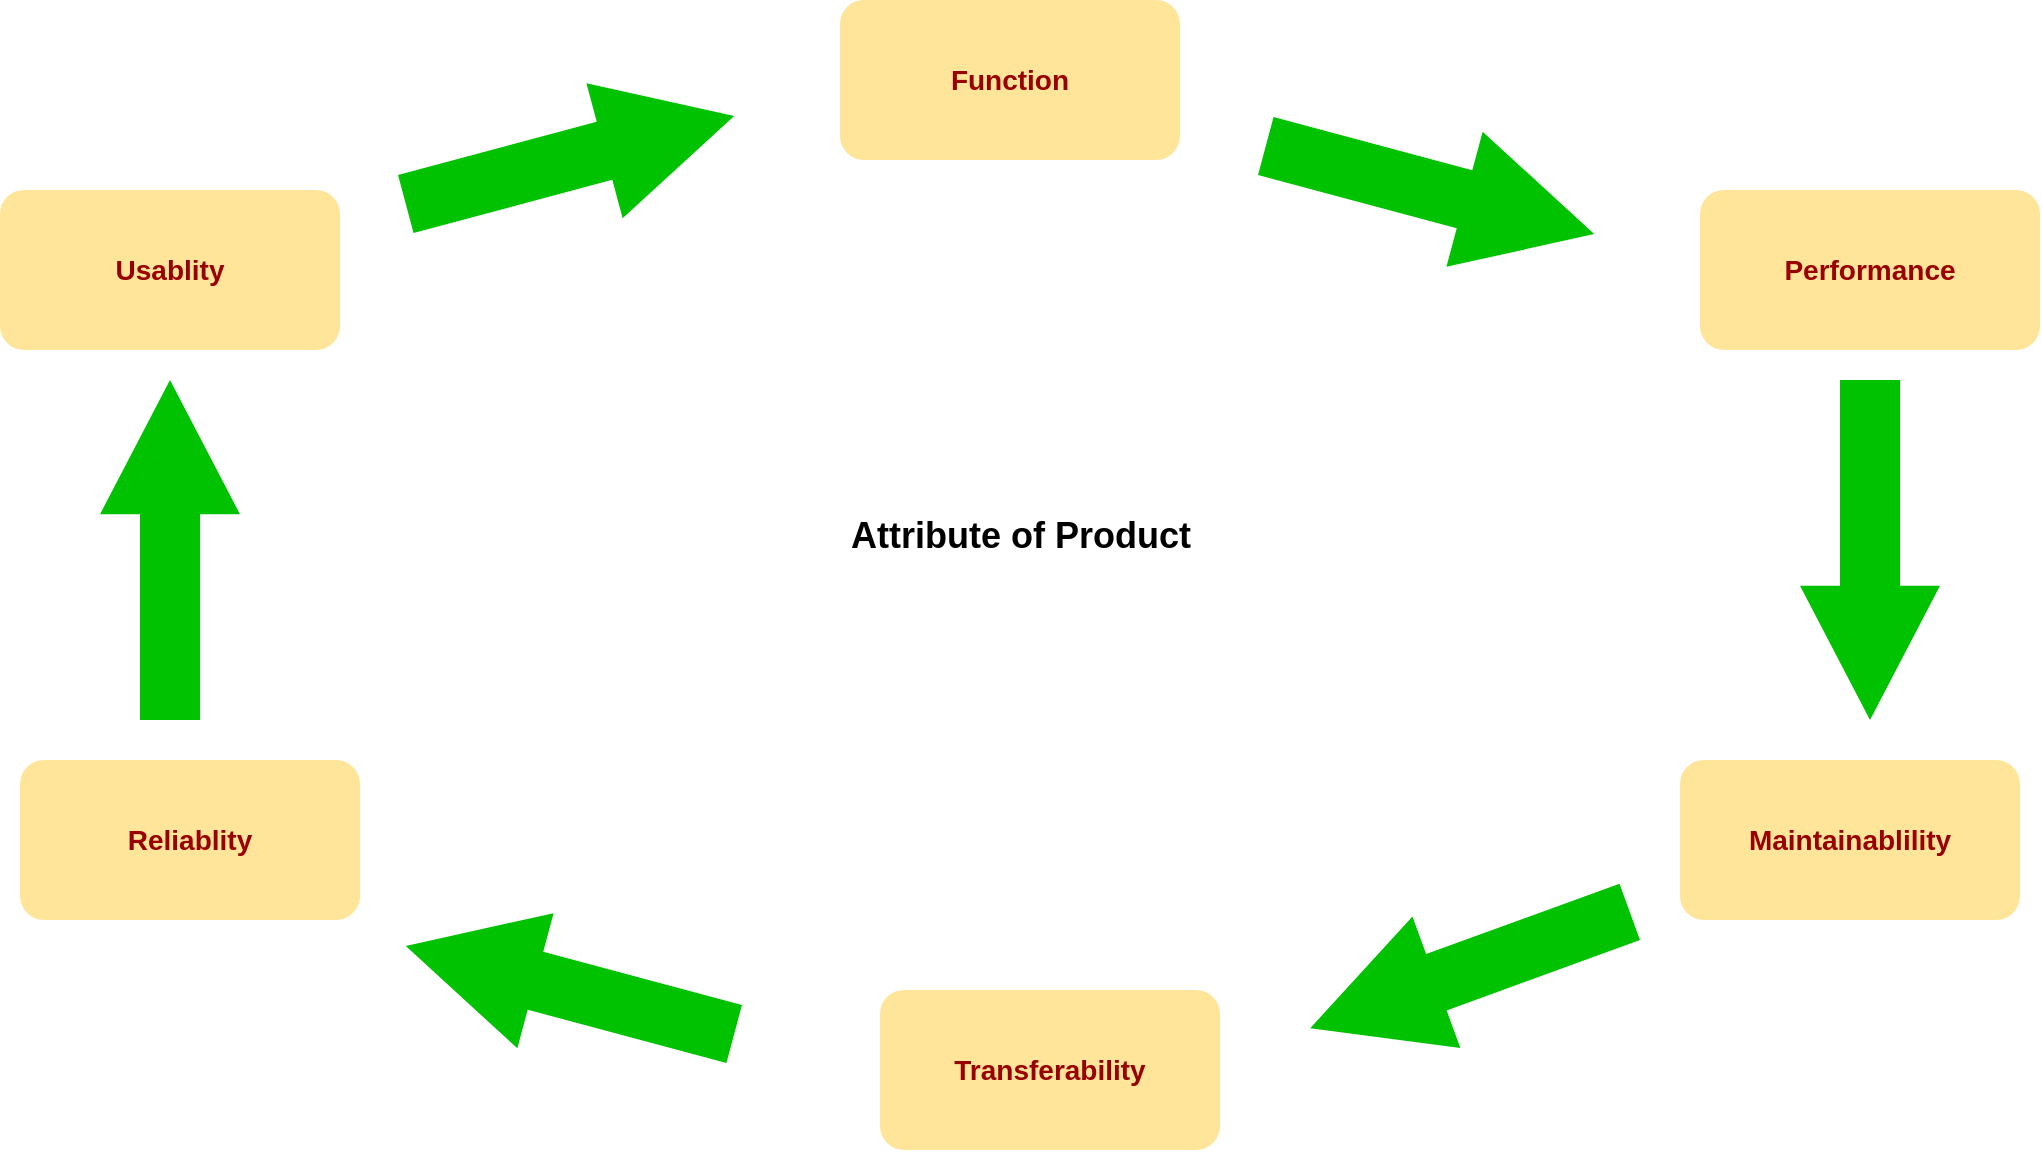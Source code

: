 <mxfile type="github" userAgent="Mozilla/5.0 (Windows NT 6.1; Win64; x64) AppleWebKit/537.36 (KHTML, like Gecko) Chrome/63.0.324.132 Safari/537.36" version="8.0.1" editor="www.draw.io"><diagram name="wheel" id="cd9a362b-872c-4bca-8fc8-148dd78e4336"><mxGraphModel dx="1666" dy="801" grid="1" gridSize="10" guides="1" tooltips="1" connect="1" arrows="1" fold="1" page="0" pageScale="1" pageWidth="1169" pageHeight="826" background="#ffffff" math="0" shadow="0"><root><mxCell id="0" style=";html=1;"/><mxCell id="1" style=";html=1;" parent="0"/><mxCell id="2" value="" style="shape=mxgraph.arrows.arrow_right;fillColor=#00C200;strokeColor=none;strokeWidth=2;rotation=15;html=1;" parent="1" vertex="1"><mxGeometry x="690" y="90" width="170" height="70" as="geometry"/></mxCell><mxCell id="3" value="Function" style="rounded=1;whiteSpace=wrap;fillColor=#FFE599;strokeColor=none;fontColor=#990000;fontStyle=1;fontSize=14;html=1;" parent="1" vertex="1"><mxGeometry x="480" y="30" width="170" height="80" as="geometry"/></mxCell><mxCell id="4" value="P&lt;span&gt;erformance&lt;/span&gt;" style="rounded=1;whiteSpace=wrap;fillColor=#FFE599;strokeColor=none;fontColor=#990000;fontStyle=1;fontSize=14;html=1;" parent="1" vertex="1"><mxGeometry x="910" y="125" width="170" height="80" as="geometry"/></mxCell><mxCell id="5" value="Reliablity" style="rounded=1;whiteSpace=wrap;fillColor=#FFE599;strokeColor=none;fontColor=#990000;fontStyle=1;fontSize=14;html=1;" parent="1" vertex="1"><mxGeometry x="70" y="410" width="170" height="80" as="geometry"/></mxCell><mxCell id="6" value="Maintainablility" style="rounded=1;whiteSpace=wrap;fillColor=#FFE599;strokeColor=none;fontColor=#990000;fontStyle=1;fontSize=14;html=1;" parent="1" vertex="1"><mxGeometry x="900" y="410" width="170" height="80" as="geometry"/></mxCell><mxCell id="7" value="Transferability" style="rounded=1;whiteSpace=wrap;fillColor=#FFE599;strokeColor=none;fontColor=#990000;fontStyle=1;fontSize=14;html=1;" parent="1" vertex="1"><mxGeometry x="500" y="525" width="170" height="80" as="geometry"/></mxCell><mxCell id="8" value="Usablity" style="rounded=1;whiteSpace=wrap;fillColor=#FFE599;strokeColor=none;fontColor=#990000;fontStyle=1;fontSize=14;html=1;" parent="1" vertex="1"><mxGeometry x="60" y="125" width="170" height="80" as="geometry"/></mxCell><mxCell id="10" value="" style="shape=mxgraph.arrows.arrow_right;fillColor=#00C200;strokeColor=none;strokeWidth=2;rotation=160;html=1;" parent="1" vertex="1"><mxGeometry x="710" y="480" width="170" height="70" as="geometry"/></mxCell><mxCell id="11" value="" style="shape=mxgraph.arrows.arrow_right;fillColor=#00C200;strokeColor=none;strokeWidth=2;rotation=-165;html=1;" parent="1" vertex="1"><mxGeometry x="260" y="490" width="170" height="70" as="geometry"/></mxCell><mxCell id="12" value="" style="shape=mxgraph.arrows.arrow_right;fillColor=#00C200;strokeColor=none;strokeWidth=2;rotation=-90;html=1;" parent="1" vertex="1"><mxGeometry x="60" y="270" width="170" height="70" as="geometry"/></mxCell><mxCell id="13" value="" style="shape=mxgraph.arrows.arrow_right;fillColor=#00C200;strokeColor=none;strokeWidth=2;rotation=-15;html=1;" parent="1" vertex="1"><mxGeometry x="260" y="75" width="170" height="70" as="geometry"/></mxCell><mxCell id="14" value="" style="shape=mxgraph.arrows.arrow_right;fillColor=#00C200;strokeColor=none;strokeWidth=2;rotation=90;html=1;" parent="1" vertex="1"><mxGeometry x="910" y="270" width="170" height="70" as="geometry"/></mxCell><mxCell id="15" value="Attribute of Product" style="text;spacingTop=-5;align=center;verticalAlign=middle;fontSize=18;fontStyle=1;html=1;" parent="1" vertex="1"><mxGeometry x="230" y="250" width="680" height="100" as="geometry"/></mxCell></root></mxGraphModel></diagram><diagram name="blsystem" id="02303458-6bad-6571-4ed6-755fcaaff4c3"><mxGraphModel dx="1666" dy="801" grid="1" gridSize="10" guides="1" tooltips="1" connect="1" arrows="1" fold="1" page="1" pageScale="1" pageWidth="850" pageHeight="1100" background="#ffffff" math="0" shadow="0"><root><mxCell id="0"/><mxCell id="1" parent="0"/><mxCell id="15" value="" style="edgeStyle=orthogonalEdgeStyle;curved=1;rounded=0;html=1;jettySize=auto;orthogonalLoop=1;" parent="1" source="2" target="7" edge="1"><mxGeometry relative="1" as="geometry"><mxPoint x="617" y="382" as="targetPoint"/><Array as="points"><mxPoint x="602" y="382"/><mxPoint x="602" y="359"/></Array></mxGeometry></mxCell><mxCell id="2" value="" style="verticalLabelPosition=bottom;html=1;verticalAlign=top;strokeWidth=1;dashed=0;shape=mxgraph.aws3d.client;aspect=fixed;strokeColor=none;fillColor=#777777;" parent="1" vertex="1"><mxGeometry x="477" y="330" width="60" height="104" as="geometry"/></mxCell><mxCell id="17" value="" style="edgeStyle=orthogonalEdgeStyle;curved=1;rounded=0;html=1;jettySize=auto;orthogonalLoop=1;entryX=0.279;entryY=0.411;entryPerimeter=0;" parent="1" source="3" target="4" edge="1"><mxGeometry relative="1" as="geometry"><mxPoint x="958" y="536.8" as="targetPoint"/><Array as="points"><mxPoint x="958" y="477"/><mxPoint x="1003" y="477"/></Array></mxGeometry></mxCell><mxCell id="3" value="" style="verticalLabelPosition=bottom;html=1;verticalAlign=top;strokeWidth=1;dashed=0;shape=mxgraph.aws3d.application;fillColor=#4286c5;strokeColor=#57A2D8;aspect=fixed;" parent="1" vertex="1"><mxGeometry x="927" y="388" width="62" height="68.8" as="geometry"/></mxCell><mxCell id="19" value="" style="edgeStyle=orthogonalEdgeStyle;curved=1;rounded=0;html=1;jettySize=auto;orthogonalLoop=1;" parent="1" source="4" target="18" edge="1"><mxGeometry relative="1" as="geometry"/></mxCell><mxCell id="4" value="" style="verticalLabelPosition=bottom;html=1;verticalAlign=top;strokeWidth=1;dashed=0;shape=mxgraph.aws3d.dataCenter;fillColor=#ffffff;strokeColor=#5E5E5E;aspect=fixed;direction=east;rotation=3;" parent="1" vertex="1"><mxGeometry x="968" y="458" width="123" height="142" as="geometry"/></mxCell><mxCell id="21" value="" style="edgeStyle=orthogonalEdgeStyle;curved=1;rounded=0;html=1;jettySize=auto;orthogonalLoop=1;" parent="1" source="18" target="20" edge="1"><mxGeometry relative="1" as="geometry"/></mxCell><mxCell id="18" value="" style="verticalLabelPosition=bottom;html=1;verticalAlign=top;strokeWidth=1;dashed=0;shape=mxgraph.aws3d.dataCenter;fillColor=#ffffff;strokeColor=#5E5E5E;aspect=fixed;direction=east;rotation=3;" parent="1" vertex="1"><mxGeometry x="1171" y="458" width="123" height="142" as="geometry"/></mxCell><mxCell id="23" value="" style="edgeStyle=orthogonalEdgeStyle;curved=1;rounded=0;html=1;jettySize=auto;orthogonalLoop=1;" parent="1" source="20" target="22" edge="1"><mxGeometry relative="1" as="geometry"/></mxCell><mxCell id="20" value="" style="verticalLabelPosition=bottom;html=1;verticalAlign=top;strokeWidth=1;dashed=0;shape=mxgraph.aws3d.dataCenter;fillColor=#ffffff;strokeColor=#5E5E5E;aspect=fixed;direction=east;rotation=3;" parent="1" vertex="1"><mxGeometry x="1171" y="680" width="123" height="142" as="geometry"/></mxCell><mxCell id="24" value="" style="edgeStyle=orthogonalEdgeStyle;curved=1;rounded=0;html=1;jettySize=auto;orthogonalLoop=1;" parent="1" source="22" target="4" edge="1"><mxGeometry relative="1" as="geometry"/></mxCell><mxCell id="22" value="" style="verticalLabelPosition=bottom;html=1;verticalAlign=top;strokeWidth=1;dashed=0;shape=mxgraph.aws3d.dataCenter;fillColor=#ffffff;strokeColor=#5E5E5E;aspect=fixed;direction=east;rotation=3;" parent="1" vertex="1"><mxGeometry x="968" y="680" width="123" height="142" as="geometry"/></mxCell><mxCell id="12" value="" style="edgeStyle=orthogonalEdgeStyle;curved=1;rounded=0;html=1;jettySize=auto;orthogonalLoop=1;" parent="1" source="7" target="11" edge="1"><mxGeometry relative="1" as="geometry"/></mxCell><mxCell id="7" value="" style="verticalLabelPosition=bottom;html=1;verticalAlign=top;strokeWidth=1;dashed=0;shape=mxgraph.aws3d.secureConnection;fillColor=#000000;strokeColor=#ffffff;aspect=fixed;" parent="1" vertex="1"><mxGeometry x="667" y="341" width="57.0" height="34" as="geometry"/></mxCell><mxCell id="13" style="edgeStyle=orthogonalEdgeStyle;curved=1;rounded=0;html=1;jettySize=auto;orthogonalLoop=1;" parent="1" source="11" target="3" edge="1"><mxGeometry relative="1" as="geometry"><mxPoint x="877" y="358" as="targetPoint"/></mxGeometry></mxCell><mxCell id="11" value="" style="verticalLabelPosition=bottom;html=1;verticalAlign=top;strokeWidth=1;dashed=0;shape=mxgraph.aws3d.secureConnection;fillColor=#000000;strokeColor=#ffffff;aspect=fixed;" parent="1" vertex="1"><mxGeometry x="804" y="341" width="57.0" height="34" as="geometry"/></mxCell><mxCell id="8" value="" style="verticalLabelPosition=bottom;html=1;verticalAlign=top;strokeWidth=1;dashed=0;shape=mxgraph.aws3d.end_user;strokeColor=none;fillColor=#777777;aspect=fixed;" parent="1" vertex="1"><mxGeometry x="407" y="338" width="49" height="100.46" as="geometry"/></mxCell><mxCell id="9" value="" style="verticalLabelPosition=bottom;html=1;verticalAlign=top;strokeWidth=1;dashed=0;shape=mxgraph.aws3d.worker;fillColor=#ECECEC;strokeColor=#5E5E5E;aspect=fixed;" parent="1" vertex="1"><mxGeometry x="877" y="457" width="74" height="50" as="geometry"/></mxCell><mxCell id="30" style="edgeStyle=orthogonalEdgeStyle;curved=1;rounded=0;html=1;exitX=0.5;exitY=0;exitPerimeter=0;entryX=0.5;entryY=0;entryPerimeter=0;jettySize=auto;orthogonalLoop=1;" edge="1" parent="1" source="25" target="26"><mxGeometry relative="1" as="geometry"><Array as="points"><mxPoint x="160" y="650"/><mxPoint x="350" y="650"/></Array></mxGeometry></mxCell><mxCell id="25" value="T6" style="dashed=0;html=1;shape=mxgraph.aws3.instance;fillColor=#F58534;gradientColor=none;" vertex="1" parent="1"><mxGeometry x="130" y="670" width="60" height="63" as="geometry"/></mxCell><mxCell id="31" style="edgeStyle=orthogonalEdgeStyle;curved=1;rounded=0;html=1;exitX=0.5;exitY=1;exitPerimeter=0;entryX=1.017;entryY=0.619;entryPerimeter=0;jettySize=auto;orthogonalLoop=1;" edge="1" parent="1" source="26" target="27"><mxGeometry relative="1" as="geometry"/></mxCell><mxCell id="26" value="T7" style="dashed=0;html=1;shape=mxgraph.aws3.instance;fillColor=#F58534;gradientColor=none;" vertex="1" parent="1"><mxGeometry x="320" y="670" width="60" height="63" as="geometry"/></mxCell><mxCell id="32" style="edgeStyle=orthogonalEdgeStyle;curved=1;rounded=0;html=1;exitX=0;exitY=0.5;exitPerimeter=0;entryX=0.5;entryY=1;entryPerimeter=0;jettySize=auto;orthogonalLoop=1;" edge="1" parent="1" source="27" target="25"><mxGeometry relative="1" as="geometry"/></mxCell><mxCell id="27" value="T8" style="dashed=0;html=1;shape=mxgraph.aws3.instance;fillColor=#F58534;gradientColor=none;" vertex="1" parent="1"><mxGeometry x="220" y="800" width="60" height="63" as="geometry"/></mxCell><mxCell id="33" value="7.16" style="text;html=1;resizable=0;points=[];autosize=1;align=left;verticalAlign=top;spacingTop=-4;" vertex="1" parent="1"><mxGeometry x="240" y="840" width="40" height="20" as="geometry"/></mxCell><mxCell id="34" value="7.15" style="text;html=1;resizable=0;points=[];autosize=1;align=left;verticalAlign=top;spacingTop=-4;" vertex="1" parent="1"><mxGeometry x="340" y="713" width="40" height="20" as="geometry"/></mxCell><mxCell id="35" value="7.17" style="text;html=1;resizable=0;points=[];autosize=1;align=left;verticalAlign=top;spacingTop=-4;" vertex="1" parent="1"><mxGeometry x="150" y="710" width="40" height="20" as="geometry"/></mxCell><mxCell id="36" value="T5" style="dashed=0;html=1;shape=mxgraph.aws3.instance;fillColor=#F58534;gradientColor=none;" vertex="1" parent="1"><mxGeometry x="220" y="930" width="60" height="63" as="geometry"/></mxCell><mxCell id="37" value="7.18" style="text;html=1;resizable=0;points=[];autosize=1;align=left;verticalAlign=top;spacingTop=-4;" vertex="1" parent="1"><mxGeometry x="240" y="973" width="40" height="20" as="geometry"/></mxCell><mxCell id="38" value="US" style="dashed=0;html=1;shape=mxgraph.aws3.instance;fillColor=#F58534;gradientColor=none;" vertex="1" parent="1"><mxGeometry x="220" y="699" width="60" height="63" as="geometry"/></mxCell><mxCell id="40" value="" style="dashed=0;html=1;shape=mxgraph.aws3.elastic_ip;fillColor=#F58534;gradientColor=none;rotation=90;" vertex="1" parent="1"><mxGeometry x="188" y="728" width="117" height="12" as="geometry"/></mxCell></root></mxGraphModel></diagram><diagram name="relative" id="71e2b80e-5c22-0e72-f777-20e4670a3349"><mxGraphModel dx="2386" dy="1111" grid="1" gridSize="10" guides="1" tooltips="1" connect="1" arrows="1" fold="1" page="1" pageScale="1" pageWidth="850" pageHeight="1100" background="#ffffff" math="0" shadow="0"><root><mxCell id="0"/><mxCell id="1" parent="0"/><mxCell id="2" value="&lt;div style=&quot;&quot;&gt;&lt;span style=&quot;font-size: 12px; font-family: Arial; white-space: pre-wrap; text-decoration: none; line-height: 14px; color: rgb(0, 0, 0);&quot;&gt;Product Owner&lt;/span&gt;&lt;/div&gt;" style="shape=umlActor;verticalLabelPosition=bottom;verticalAlign=bottom;shadow=0;strokeWidth=1;fillColor=#FFFFFF;strokeColor=#000000;opacity=100.0;verticalLabelPosition=bottom;verticalAlign=top;align=center;spacingLeft=2;spacingRight=2;spacingTop=2;spacingBottom=2;html=1;nl2Br=0;whiteSpace=wrap" parent="1" vertex="1"><mxGeometry x="846" y="531" width="63" height="100" as="geometry"/></mxCell><mxCell id="3" value="&lt;div style=&quot;&quot;&gt;&lt;span style=&quot;font-size: 12px; font-family: Arial; white-space: pre-wrap; text-decoration: none; line-height: 14px; color: rgb(0, 0, 0);&quot;&gt;Engineering.Manager&lt;/span&gt;&lt;/div&gt;" style="shape=umlActor;verticalLabelPosition=bottom;verticalAlign=bottom;shadow=0;strokeWidth=1;fillColor=#FFFFFF;strokeColor=#000000;opacity=100.0;verticalLabelPosition=bottom;verticalAlign=top;align=center;spacingLeft=2;spacingRight=2;spacingTop=2;spacingBottom=2;html=1;nl2Br=0;whiteSpace=wrap" parent="1" vertex="1"><mxGeometry x="586" y="793" width="63" height="100" as="geometry"/></mxCell><mxCell id="4" value="&lt;div style=&quot;&quot;&gt;&lt;span style=&quot;font-size: 12px; font-family: Arial; white-space: pre-wrap; text-decoration: none; line-height: 14px; color: rgb(0, 0, 0);&quot;&gt;Engineering Manager&lt;/span&gt;&lt;/div&gt;" style="shape=umlActor;verticalLabelPosition=bottom;verticalAlign=bottom;shadow=0;strokeWidth=1;fillColor=#FFFFFF;strokeColor=#000000;opacity=100.0;verticalLabelPosition=bottom;verticalAlign=top;align=center;spacingLeft=2;spacingRight=2;spacingTop=2;spacingBottom=2;html=1;nl2Br=0;whiteSpace=wrap" parent="1" vertex="1"><mxGeometry x="457" y="793" width="63" height="100" as="geometry"/></mxCell><mxCell id="5" value="&lt;div style=&quot;&quot;&gt;&lt;span style=&quot;font-size: 12px; font-family: Arial; white-space: pre-wrap; text-decoration: none; line-height: 14px; color: rgb(0, 0, 0);&quot;&gt;Scrum Master&lt;/span&gt;&lt;/div&gt;" style="shape=umlActor;verticalLabelPosition=bottom;verticalAlign=bottom;shadow=0;strokeWidth=1;fillColor=#FFFFFF;strokeColor=#000000;opacity=100.0;verticalLabelPosition=bottom;verticalAlign=top;align=center;spacingLeft=2;spacingRight=2;spacingTop=2;spacingBottom=2;html=1;nl2Br=0;whiteSpace=wrap" parent="1" vertex="1"><mxGeometry x="846" y="288" width="63" height="100" as="geometry"/></mxCell><mxCell id="6" value="&lt;div style=&quot;&quot;&gt;&lt;span style=&quot;font-size: 12px; font-family: Arial; white-space: pre-wrap; text-decoration: none; line-height: 14px; color: rgb(0, 0, 0);&quot;&gt;Scrum Master&lt;/span&gt;&lt;/div&gt;" style="shape=umlActor;verticalLabelPosition=bottom;verticalAlign=bottom;shadow=0;strokeWidth=1;fillColor=#FFFFFF;strokeColor=#000000;opacity=100.0;verticalLabelPosition=bottom;verticalAlign=top;align=center;spacingLeft=2;spacingRight=2;spacingTop=2;spacingBottom=2;html=1;nl2Br=0;whiteSpace=wrap" parent="1" vertex="1"><mxGeometry x="745" y="401" width="63" height="100" as="geometry"/></mxCell><mxCell id="7" value="&lt;div style=&quot;&quot;&gt;&lt;span style=&quot;font-size: 12px; font-family: Arial; white-space: pre-wrap; text-decoration: none; line-height: 14px; color: rgb(0, 0, 0);&quot;&gt;Tech Lead&lt;/span&gt;&lt;/div&gt;" style="shape=umlActor;verticalLabelPosition=bottom;verticalAlign=bottom;shadow=0;strokeWidth=1;fillColor=#FFFFFF;strokeColor=#000000;opacity=100.0;verticalLabelPosition=bottom;verticalAlign=top;align=center;spacingLeft=2;spacingRight=2;spacingTop=2;spacingBottom=2;html=1;nl2Br=0;whiteSpace=wrap" parent="1" vertex="1"><mxGeometry x="965" y="401" width="63" height="100" as="geometry"/></mxCell><mxCell id="8" value="&lt;div style=&quot;&quot;&gt;&lt;span style=&quot;font-size: 12px; font-family: Arial; white-space: pre-wrap; text-decoration: none; line-height: 14px; color: rgb(0, 0, 0);&quot;&gt;QA&lt;/span&gt;&lt;/div&gt;" style="shape=umlActor;verticalLabelPosition=bottom;verticalAlign=bottom;shadow=0;strokeWidth=1;fillColor=#FFFFFF;strokeColor=#000000;opacity=100.0;verticalLabelPosition=bottom;verticalAlign=top;align=center;spacingLeft=2;spacingRight=2;spacingTop=2;spacingBottom=2;html=1;nl2Br=0;whiteSpace=wrap" parent="1" vertex="1"><mxGeometry x="398" y="501" width="63" height="100" as="geometry"/></mxCell><mxCell id="9" value="&lt;p style=&quot;&quot;&gt;&lt;span style=&quot;font-size: 12px; font-family: Arial; white-space: pre-wrap; text-decoration: none; line-height: 14px; color: rgb(0, 0, 0);&quot;&gt;产品负责人代表了客户的意愿。这保证了Scrum团队在做从业务角度来说正确的事情。产品负责人编写用户故事，排出优先级，并放入产品订单。&lt;/span&gt;&lt;/p&gt;" style="shape=ellipse;shadow=0;strokeWidth=2;fillColor=#EEEEEE;strokeColor=#AAAAAA;opacity=100.0;verticalAlign=middle;align=center;spacingLeft=2;spacingRight=2;spacingTop=2;spacingBottom=2;html=1;nl2Br=0;whiteSpace=wrap" parent="1" vertex="1"><mxGeometry x="917" y="566" width="226" height="102" as="geometry"/></mxCell><mxCell id="10" value="&lt;p style=&quot;&quot;&gt;&lt;span style=&quot;font-size: 12px; font-family: Arial; white-space: pre-wrap; text-decoration: none; line-height: 14px; color: rgb(0, 0, 0);&quot;&gt;Scrum主管促进 Scrum过程，他的主要工作是去除那些影响团队交付冲刺目标的障碍。Scrum主管并非团队的领导（因为团队是自我组织的），而是一个负责屏蔽外界对开发团队的干扰的角色。Scrum主管确保Scrum过程被按照初衷使用。Scrum主管是规则的执行者。&lt;/span&gt;&lt;/p&gt;" style="shape=ellipse;shadow=0;strokeWidth=2;fillColor=#EEEEEE;strokeColor=#AAAAAA;opacity=100.0;verticalAlign=middle;align=center;spacingLeft=2;spacingRight=2;spacingTop=2;spacingBottom=2;html=1;nl2Br=0;whiteSpace=wrap" parent="1" vertex="1"><mxGeometry x="496" y="261" width="340" height="140" as="geometry"/></mxCell><mxCell id="11" value="&lt;p style=&quot;&quot;&gt;&lt;span style=&quot;font-size: 12px; font-family: Arial; white-space: pre-wrap; text-decoration: none; line-height: 14px; color: rgb(0, 0, 0);&quot;&gt;负责交付产品的团队。一个团队通常由5至9名具有跨职能技能的人（设计者，开发者等）组成，承担实际的开发工作。&lt;/span&gt;&lt;/p&gt;" style="shape=ellipse;shadow=0;strokeWidth=2;fillColor=#EEEEEE;strokeColor=#AAAAAA;opacity=100.0;verticalAlign=middle;align=center;spacingLeft=2;spacingRight=2;spacingTop=2;spacingBottom=2;html=1;nl2Br=0;whiteSpace=wrap" parent="1" vertex="1"><mxGeometry x="1028" y="409" width="230" height="117" as="geometry"/></mxCell><mxCell id="12" value="&lt;div&gt;&lt;span style=&quot;font-size: 12px ; font-family: &amp;#34;arial&amp;#34; ; color: rgb(28 , 33 , 12) ; white-space: pre-wrap ; text-decoration: none ; line-height: 14px&quot;&gt;一天，一头猪和一只鸡在路上散步。鸡对猪说：“嗨，我们合伙开一家餐馆怎么样？”猪回头看了一下鸡说：“好主意，那你准备给餐馆起什么名字呢？”鸡想了想说：“叫‘火腿和鸡蛋’怎么样？”“那可不行”，猪说：“我把自己全搭进去了，而你只是参与而已。”A Pig and a Chicken are walking down the road.The Chicken says: &quot;Hey Pig, I was thinking we should open a restaurant!&quot;Pig replies: &quot;Hm, maybe, what would we call it?&quot;The Chicken responds: &quot;How about 'ham-n-eggs'?&quot;The Pig thinks for a moment and says: &quot;No thanks. I'd be committed, but you'd only be involved.&quot;&lt;/span&gt;&lt;/div&gt;" style="shape=mxgraph.basic.star;shadow=0;strokeWidth=2;fillColor=#C6DD58;strokeColor=#90B328;opacity=100.0;verticalAlign=middle;align=center;spacingLeft=2;spacingRight=2;spacingTop=2;spacingBottom=2;html=1;nl2Br=0;whiteSpace=wrap" parent="1" vertex="1"><mxGeometry x="943" y="89" width="400" height="330" as="geometry"/></mxCell><mxCell id="13" value="&lt;div style=&quot;&quot;&gt;&lt;span style=&quot;font-size: 12px; font-family: Arial; color: rgb(255, 255, 255); white-space: pre-wrap; text-decoration: none; line-height: 14px;&quot;&gt;完成你的目标是否存在什么障碍？&lt;/span&gt;&lt;/div&gt;" style="shape=rect;shadow=0;strokeWidth=2;fillColor=#0099CC;strokeColor=#0E75AB;opacity=100.0;verticalAlign=middle;align=center;spacingLeft=2;spacingRight=2;spacingTop=2;spacingBottom=2;html=1;nl2Br=0;whiteSpace=wrap" parent="1" vertex="1"><mxGeometry x="725" y="781" width="200" height="75" as="geometry"/></mxCell><mxCell id="14" value="&lt;div style=&quot;&quot;&gt;&lt;span style=&quot;font-size: 12px; font-family: Arial; color: rgb(28, 33, 12); white-space: pre-wrap; text-decoration: none; line-height: 14px;&quot;&gt;pig&lt;/span&gt;&lt;/div&gt;" style="shape=mxgraph.basic.star;shadow=0;strokeWidth=2;fillColor=#C6DD58;strokeColor=#90B328;opacity=100.0;verticalAlign=middle;align=center;spacingLeft=2;spacingRight=2;spacingTop=2;spacingBottom=2;html=1;nl2Br=0;whiteSpace=wrap" parent="1" vertex="1"><mxGeometry x="825" y="418" width="100" height="100" as="geometry"/></mxCell><mxCell id="15" value="&lt;div style=&quot;&quot;&gt;&lt;span style=&quot;font-size: 12px; font-family: Arial; white-space: pre-wrap; text-decoration: none; line-height: 14px; color: rgb(0, 0, 0);&quot;&gt;user&lt;/span&gt;&lt;/div&gt;" style="shape=ellipse;shadow=0;strokeWidth=2;fillColor=#EEEEEE;strokeColor=#AAAAAA;opacity=100.0;verticalAlign=middle;align=center;spacingLeft=2;spacingRight=2;spacingTop=2;spacingBottom=2;html=1;nl2Br=0;whiteSpace=wrap" parent="1" vertex="1"><mxGeometry x="385" y="631" width="100" height="100" as="geometry"/></mxCell><mxCell id="16" value="&lt;div style=&quot;&quot;&gt;&lt;span style=&quot;font-size: 12px; font-family: Arial; white-space: pre-wrap; text-decoration: none; line-height: 14px; color: rgb(0, 0, 0);&quot;&gt;(为产品开发团体搭建环境)&lt;/span&gt;&lt;/div&gt;" style="shape=ellipse;shadow=0;strokeWidth=2;fillColor=#EEEEEE;strokeColor=#AAAAAA;opacity=100.0;verticalAlign=middle;align=center;spacingLeft=2;spacingRight=2;spacingTop=2;spacingBottom=2;html=1;nl2Br=0;whiteSpace=wrap" parent="1" vertex="1"><mxGeometry x="503" y="731" width="100" height="100" as="geometry"/></mxCell><mxCell id="17" value="&lt;div style=&quot;&quot;&gt;&lt;span style=&quot;font-size: 12px; font-family: Arial; white-space: pre-wrap; text-decoration: none; line-height: 14px; color: rgb(0, 0, 0);&quot;&gt;(客户, 提供商vendor)&lt;/span&gt;&lt;/div&gt;" style="shape=ellipse;shadow=0;strokeWidth=2;fillColor=#EEEEEE;strokeColor=#AAAAAA;opacity=100.0;verticalAlign=middle;align=center;spacingLeft=2;spacingRight=2;spacingTop=2;spacingBottom=2;html=1;nl2Br=0;whiteSpace=wrap" parent="1" vertex="1"><mxGeometry x="605" y="616" width="100" height="100" as="geometry"/></mxCell><mxCell id="18" value="&lt;div style=&quot;&quot;&gt;&lt;span style=&quot;font-size: 12px; font-family: Arial; color: rgb(28, 33, 12); white-space: pre-wrap; text-decoration: none; line-height: 14px;&quot;&gt;chicken&lt;/span&gt;&lt;/div&gt;" style="shape=mxgraph.basic.star;shadow=0;strokeWidth=2;fillColor=#C6DD58;strokeColor=#90B328;opacity=100.0;verticalAlign=middle;align=center;spacingLeft=2;spacingRight=2;spacingTop=2;spacingBottom=2;html=1;nl2Br=0;whiteSpace=wrap" parent="1" vertex="1"><mxGeometry x="503" y="631" width="100" height="100" as="geometry"/></mxCell><mxCell id="19" value="&lt;div&gt;&lt;span style=&quot;font-size: 12px ; font-family: &amp;#34;arial&amp;#34; ; color: rgb(255 , 255 , 255) ; white-space: pre-wrap ; text-decoration: none ; line-height: 14px&quot;&gt;NASDAQ,&lt;/span&gt;&lt;/div&gt;&lt;div&gt;&lt;span style=&quot;font-size: 12px ; font-family: &amp;#34;arial&amp;#34; ; color: rgb(255 , 255 , 255) ; white-space: pre-wrap ; text-decoration: none ; line-height: 14px&quot;&gt; eBay,&lt;/span&gt;&lt;/div&gt;&lt;div&gt;&lt;span style=&quot;font-size: 12px ; font-family: &amp;#34;arial&amp;#34; ; color: rgb(255 , 255 , 255) ; white-space: pre-wrap ; text-decoration: none ; line-height: 14px&quot;&gt; cocacola,&lt;/span&gt;&lt;/div&gt;&lt;div&gt;&lt;span style=&quot;font-size: 12px ; font-family: &amp;#34;arial&amp;#34; ; color: rgb(255 , 255 , 255) ; white-space: pre-wrap ; text-decoration: none ; line-height: 14px&quot;&gt; etc..&lt;/span&gt;&lt;/div&gt;" style="shape=triangle;shadow=0;strokeWidth=2;fillColor=#0099CC;strokeColor=#0E75AB;opacity=100.0;verticalAlign=middle;align=center;spacingLeft=2;spacingRight=2;spacingTop=2;spacingBottom=2;html=1;nl2Br=0;whiteSpace=wrap;direction=south;" parent="1" vertex="1"><mxGeometry x="591" y="486" width="110" height="140" as="geometry"/></mxCell><mxCell id="20" style="strokeWidth=2;strokeColor=#0E75AB;startArrow=none;startFill=0;endArrow=none;endFill=0;curved=1;edgeStyle=orthogonalEdgeStyle;entryX=1;entryY=0.25;entryPerimeter=0;" parent="1" source="2" target="17" edge="1"><mxGeometry x="705" y="581" width="100" height="100" as="geometry"><Array as="points"><mxPoint x="782" y="581"/><mxPoint x="782" y="611"/><mxPoint x="705" y="611"/></Array></mxGeometry></mxCell><mxCell id="21" value="" style="rounded=0;html=1;jettySize=auto;orthogonalLoop=1;" parent="1" source="22" edge="1"><mxGeometry x="1238" y="831" as="geometry"><mxPoint x="1275" y="871" as="targetPoint"/><Array as="points"><mxPoint x="1265" y="861"/></Array></mxGeometry></mxCell><mxCell id="22" value="&lt;div style=&quot;&quot;&gt;&lt;span style=&quot;font-size: 12px; font-family: Arial; white-space: pre-wrap; text-decoration: none; line-height: 14px; color: rgb(0, 0, 0);&quot;&gt;ideas&lt;/span&gt;&lt;/div&gt;" style="shape=ellipse;shadow=0;strokeWidth=2;fillColor=#EEEEEE;strokeColor=#AAAAAA;opacity=100.0;verticalAlign=middle;align=center;spacingLeft=2;spacingRight=2;spacingTop=2;spacingBottom=2;html=1;nl2Br=0;whiteSpace=wrap" parent="1" vertex="1"><mxGeometry x="1143" y="731" width="100" height="100" as="geometry"/></mxCell><mxCell id="23" value="" style="rounded=0;html=1;jettySize=auto;orthogonalLoop=1;" parent="1" source="24" target="22" edge="1"><mxGeometry x="1110.07" y="831" as="geometry"><mxPoint x="935" y="923" as="targetPoint"/></mxGeometry></mxCell><mxCell id="24" value="&lt;div style=&quot;&quot;&gt;&lt;span style=&quot;font-size: 12px; font-family: Arial; white-space: pre-wrap; text-decoration: none; line-height: 14px; color: rgb(0, 0, 0);&quot;&gt;data&lt;/span&gt;&lt;/div&gt;" style="shape=ellipse;shadow=0;strokeWidth=2;fillColor=#EEEEEE;strokeColor=#AAAAAA;opacity=100.0;verticalAlign=middle;align=center;spacingLeft=2;spacingRight=2;spacingTop=2;spacingBottom=2;html=1;nl2Br=0;whiteSpace=wrap" parent="1" vertex="1"><mxGeometry x="1015" y="873" width="100" height="100" as="geometry"/></mxCell><mxCell id="25" value="" style="rounded=0;html=1;jettySize=auto;orthogonalLoop=1;" parent="1" edge="1"><mxGeometry x="1130" y="923" as="geometry"><mxPoint x="1240" y="923" as="sourcePoint"/><mxPoint x="1130" y="923" as="targetPoint"/></mxGeometry></mxCell><mxCell id="26" value="&lt;div style=&quot;&quot;&gt;&lt;span style=&quot;font-size: 12px; font-family: Arial; white-space: pre-wrap; text-decoration: none; line-height: 14px; color: rgb(0, 0, 0);&quot;&gt;code&lt;/span&gt;&lt;/div&gt;" style="shape=ellipse;shadow=0;strokeWidth=2;fillColor=#EEEEEE;strokeColor=#AAAAAA;opacity=100.0;verticalAlign=middle;align=center;spacingLeft=2;spacingRight=2;spacingTop=2;spacingBottom=2;html=1;nl2Br=0;whiteSpace=wrap" parent="1" vertex="1"><mxGeometry x="1258" y="873" width="100" height="100" as="geometry"/></mxCell><mxCell id="27" value="&lt;div style=&quot;&quot;&gt;&lt;span style=&quot;font-size: 12px; font-family: Arial; color: rgb(255, 255, 255); white-space: pre-wrap; text-decoration: none; line-height: 14px;&quot;&gt;build&lt;/span&gt;&lt;/div&gt;" style="shape=triangle;shadow=0;strokeWidth=2;fillColor=#0099CC;strokeColor=#0E75AB;opacity=100.0;verticalAlign=middle;align=center;spacingLeft=2;spacingRight=2;spacingTop=2;spacingBottom=2;html=1;nl2Br=0;whiteSpace=wrap;direction=north;" parent="1" vertex="1"><mxGeometry x="1258" y="756" width="100" height="100" as="geometry"/></mxCell><mxCell id="28" value="&lt;div style=&quot;&quot;&gt;&lt;span style=&quot;font-size: 12px; font-family: Arial; color: rgb(255, 255, 255); white-space: pre-wrap; text-decoration: none; line-height: 14px;&quot;&gt;learn&lt;/span&gt;&lt;/div&gt;" style="shape=triangle;shadow=0;strokeWidth=2;fillColor=#0099CC;strokeColor=#0E75AB;opacity=100.0;verticalAlign=middle;align=center;spacingLeft=2;spacingRight=2;spacingTop=2;spacingBottom=2;html=1;nl2Br=0;whiteSpace=wrap;direction=north;" parent="1" vertex="1"><mxGeometry x="1031" y="758" width="100" height="100" as="geometry"/></mxCell><mxCell id="29" value="&lt;div style=&quot;&quot;&gt;&lt;span style=&quot;font-size: 12px; font-family: Arial; color: rgb(255, 255, 255); white-space: pre-wrap; text-decoration: none; line-height: 14px;&quot;&gt;measure&lt;/span&gt;&lt;/div&gt;" style="shape=triangle;shadow=0;strokeWidth=2;fillColor=#0099CC;strokeColor=#0E75AB;opacity=100.0;verticalAlign=middle;align=center;spacingLeft=2;spacingRight=2;spacingTop=2;spacingBottom=2;html=1;nl2Br=0;whiteSpace=wrap;direction=north;" parent="1" vertex="1"><mxGeometry x="1143" y="911" width="100" height="100" as="geometry"/></mxCell><mxCell id="30" value="&lt;div style=&quot;&quot;&gt;&lt;span style=&quot;font-size: 12px; font-family: Arial; white-space: pre-wrap; text-decoration: none; line-height: 14px; color: rgb(0, 0, 0);&quot;&gt;somebody&lt;/span&gt;&lt;/div&gt;" style="shape=umlActor;verticalLabelPosition=bottom;verticalAlign=bottom;shadow=0;strokeWidth=1;fillColor=#FFFFFF;strokeColor=#000000;opacity=100.0;verticalLabelPosition=bottom;verticalAlign=top;align=center;spacingLeft=2;spacingRight=2;spacingTop=2;spacingBottom=2;html=1;nl2Br=0;whiteSpace=wrap" parent="1" vertex="1"><mxGeometry x="370" y="171" width="63" height="100" as="geometry"/></mxCell></root></mxGraphModel></diagram><diagram name="exploretype" id="ee13304d-3dca-1f25-ca26-b307e3154753"><mxGraphModel dx="1152" dy="537" grid="1" gridSize="10" guides="1" tooltips="1" connect="1" arrows="1" fold="1" page="1" pageScale="1" pageWidth="850" pageHeight="1100" background="#ffffff" math="0" shadow="0"><root><mxCell id="0"/><mxCell id="1" parent="0"/><mxCell id="2" value="" style="shadow=0;dashed=0;html=1;strokeColor=none;shape=mxgraph.azure.enterprise;fillColor=#00188D;" parent="1" vertex="1"><mxGeometry x="285" y="100" width="30" height="50" as="geometry"/></mxCell><mxCell id="3" value="" style="shadow=0;dashed=0;html=1;strokeColor=none;shape=mxgraph.mscae.enterprise.firewall;fillColor=#00188D;" parent="1" vertex="1"><mxGeometry x="570" y="150" width="50" height="44" as="geometry"/></mxCell><mxCell id="6" value="" style="edgeStyle=none;rounded=0;html=1;jettySize=auto;orthogonalLoop=1;strokeColor=#0E75AB;" parent="1" source="4" target="5" edge="1"><mxGeometry relative="1" as="geometry"/></mxCell><mxCell id="4" value="bussiness" style="rounded=1;whiteSpace=wrap;html=1;" parent="1" vertex="1"><mxGeometry x="240" y="160" width="120" height="60" as="geometry"/></mxCell><mxCell id="8" value="" style="edgeStyle=none;rounded=0;html=1;jettySize=auto;orthogonalLoop=1;strokeColor=#0E75AB;" parent="1" source="5" target="7" edge="1"><mxGeometry relative="1" as="geometry"/></mxCell><mxCell id="5" value="history" style="rounded=1;whiteSpace=wrap;html=1;" parent="1" vertex="1"><mxGeometry x="440" y="160" width="120" height="60" as="geometry"/></mxCell><mxCell id="10" value="" style="edgeStyle=none;rounded=0;html=1;jettySize=auto;orthogonalLoop=1;strokeColor=#0E75AB;" parent="1" source="7" target="9" edge="1"><mxGeometry relative="1" as="geometry"/></mxCell><mxCell id="7" value="broken" style="rounded=1;whiteSpace=wrap;html=1;" parent="1" vertex="1"><mxGeometry x="440" y="300" width="120" height="60" as="geometry"/></mxCell><mxCell id="12" value="" style="edgeStyle=none;rounded=0;html=1;jettySize=auto;orthogonalLoop=1;strokeColor=#0E75AB;" parent="1" source="9" target="11" edge="1"><mxGeometry relative="1" as="geometry"/></mxCell><mxCell id="9" value="hotel" style="rounded=1;whiteSpace=wrap;html=1;" parent="1" vertex="1"><mxGeometry x="440" y="440" width="120" height="60" as="geometry"/></mxCell><mxCell id="14" value="" style="edgeStyle=none;rounded=0;html=1;jettySize=auto;orthogonalLoop=1;strokeColor=#0E75AB;" parent="1" source="11" target="13" edge="1"><mxGeometry relative="1" as="geometry"/></mxCell><mxCell id="11" value="travel" style="rounded=1;whiteSpace=wrap;html=1;" parent="1" vertex="1"><mxGeometry x="240" y="440" width="120" height="60" as="geometry"/></mxCell><mxCell id="15" value="" style="edgeStyle=none;rounded=0;html=1;jettySize=auto;orthogonalLoop=1;strokeColor=#0E75AB;" parent="1" source="13" target="4" edge="1"><mxGeometry relative="1" as="geometry"/></mxCell><mxCell id="13" value="entertainment" style="rounded=1;whiteSpace=wrap;html=1;" parent="1" vertex="1"><mxGeometry x="240" y="300" width="120" height="60" as="geometry"/></mxCell><mxCell id="16" value="" style="verticalLabelPosition=bottom;html=1;verticalAlign=top;strokeWidth=1;dashed=0;shape=mxgraph.aws3d.s3Bucket;fillColor=#4286c5;strokeColor=#57A2D8;aspect=fixed;" parent="1" vertex="1"><mxGeometry x="570" y="440" width="61.5" height="63.8" as="geometry"/></mxCell><mxCell id="17" value="" style="dashed=0;html=1;shape=mxgraph.weblogos.adfty;fillColor=#66E8F3;gradientColor=#1C7CBA" parent="1" vertex="1"><mxGeometry x="574" y="280" width="91.2" height="91.6" as="geometry"/></mxCell><mxCell id="18" value="" style="dashed=0;html=1;shape=mxgraph.weblogos.wix;strokeColor=#dddddd" parent="1" vertex="1"><mxGeometry x="150" y="300" width="74" height="61.6" as="geometry"/></mxCell><mxCell id="19" value="" style="shadow=0;dashed=0;html=1;strokeColor=none;shape=mxgraph.mscae.enterprise.load_testing;fillColor=#00188D;" parent="1" vertex="1"><mxGeometry x="176" y="165" width="48" height="50" as="geometry"/></mxCell><mxCell id="20" value="" style="fontColor=#0066CC;verticalAlign=top;verticalLabelPosition=bottom;labelPosition=center;align=center;html=1;fillColor=#CCCCCC;strokeColor=#6881B3;gradientColor=none;gradientDirection=north;strokeWidth=2;shape=mxgraph.networks.users;shadow=0;" vertex="1" parent="1"><mxGeometry x="170" y="50" width="90" height="100" as="geometry"/></mxCell><mxCell id="21" value="" style="shape=mxgraph.signs.sports.self_guiding_trail;html=1;fillColor=#000000;strokeColor=none;verticalLabelPosition=bottom;verticalAlign=top;align=center;shadow=0;" vertex="1" parent="1"><mxGeometry x="126" y="420" width="99" height="99" as="geometry"/></mxCell><mxCell id="22" value="" style="shape=mxgraph.signs.sports.ranger_station_1;html=1;fillColor=#000000;strokeColor=none;verticalLabelPosition=bottom;verticalAlign=top;align=center;shadow=0;" vertex="1" parent="1"><mxGeometry x="640" y="410" width="92" height="98" as="geometry"/></mxCell></root></mxGraphModel></diagram><diagram name="bussiness" id="4237412b-d7b5-fb0a-a7ef-39e6b7595717"><mxGraphModel dx="1670" dy="778" grid="1" gridSize="10" guides="1" tooltips="1" connect="1" arrows="1" fold="1" page="1" pageScale="1" pageWidth="850" pageHeight="1100" background="#ffffff" math="0" shadow="0"><root><mxCell id="0"/><mxCell id="1" parent="0"/><mxCell id="4" value="" style="edgeStyle=none;rounded=0;html=1;jettySize=auto;orthogonalLoop=1;strokeColor=#0E75AB;" parent="1" source="2" target="3" edge="1"><mxGeometry relative="1" as="geometry"/></mxCell><mxCell id="2" value="Accounts" style="shape=parallelogram;whiteSpace=wrap;html=1;" parent="1" vertex="1"><mxGeometry x="380" y="170" width="120" height="60" as="geometry"/></mxCell><mxCell id="6" value="" style="edgeStyle=none;rounded=0;html=1;jettySize=auto;orthogonalLoop=1;strokeColor=#0E75AB;" parent="1" source="3" target="5" edge="1"><mxGeometry relative="1" as="geometry"/></mxCell><mxCell id="3" value="certify" style="shape=parallelogram;whiteSpace=wrap;html=1;" parent="1" vertex="1"><mxGeometry x="380" y="310" width="120" height="60" as="geometry"/></mxCell><mxCell id="5" value="review" style="shape=parallelogram;whiteSpace=wrap;html=1;" parent="1" vertex="1"><mxGeometry x="380" y="450" width="120" height="60" as="geometry"/></mxCell></root></mxGraphModel></diagram><diagram name="softvisionTeam_CORE" id="5a60bc7b-d82a-ce93-7e8b-17998e8cd8a8"><mxGraphModel dx="2520" dy="778" grid="1" gridSize="10" guides="1" tooltips="1" connect="1" arrows="1" fold="1" page="1" pageScale="1" pageWidth="850" pageHeight="1100" background="#ffffff" math="0" shadow="0"><root><mxCell id="0"/><mxCell id="1" parent="0"/><mxCell id="2" value="" style="shape=mxgraph.signs.people.walking;html=1;fillColor=#000000;strokeColor=none;verticalLabelPosition=bottom;verticalAlign=top;align=center;" parent="1" vertex="1"><mxGeometry x="-806" y="544" width="55" height="99" as="geometry"/></mxCell><mxCell id="3" value="" style="shape=mxgraph.signs.people.man_1;html=1;fillColor=#000000;strokeColor=none;verticalLabelPosition=bottom;verticalAlign=top;align=center;" parent="1" vertex="1"><mxGeometry x="-800" y="408" width="37" height="98" as="geometry"/></mxCell><mxCell id="6" value="" style="shape=mxgraph.signs.people.woman_2;html=1;fillColor=#000000;strokeColor=none;verticalLabelPosition=bottom;verticalAlign=top;align=center;" parent="1" vertex="1"><mxGeometry x="-808" y="167" width="45" height="99" as="geometry"/></mxCell><mxCell id="7" value="" style="shape=mxgraph.signs.people.construction;html=1;fillColor=#000000;strokeColor=none;verticalLabelPosition=bottom;verticalAlign=top;align=center;" parent="1" vertex="1"><mxGeometry x="-813" y="829" width="88" height="99" as="geometry"/></mxCell><mxCell id="8" value="" style="shape=mxgraph.signs.people.baby_2;html=1;fillColor=#000000;strokeColor=none;verticalLabelPosition=bottom;verticalAlign=top;align=center;" parent="1" vertex="1"><mxGeometry x="-820" y="48" width="77" height="99" as="geometry"/></mxCell><mxCell id="9" value="" style="shape=mxgraph.signs.people.changing_station;html=1;fillColor=#000000;strokeColor=none;verticalLabelPosition=bottom;verticalAlign=top;align=center;" parent="1" vertex="1"><mxGeometry x="-819" y="687" width="94" height="98" as="geometry"/></mxCell><mxCell id="10" value="" style="shape=mxgraph.signs.people.baby_1;html=1;fillColor=#000000;strokeColor=none;verticalLabelPosition=bottom;verticalAlign=top;align=center;" parent="1" vertex="1"><mxGeometry x="-819" y="288" width="76" height="102" as="geometry"/></mxCell><mxCell id="28" value="" style="shape=mxgraph.signs.healthcare.physical_therapy;html=1;fillColor=#000000;strokeColor=none;verticalLabelPosition=bottom;verticalAlign=top;align=center;" parent="1" vertex="1"><mxGeometry x="-819" y="959" width="99" height="89" as="geometry"/></mxCell><mxCell id="79" value="" style="group" parent="1" vertex="1" connectable="0"><mxGeometry x="-457" y="107" width="1034" height="629" as="geometry"/></mxCell><mxCell id="34" value="" style="group" parent="79" vertex="1" connectable="0"><mxGeometry x="22" width="1010" height="629" as="geometry"/></mxCell><mxCell id="4" value="&lt;strong&gt;Frontend&lt;/strong&gt;&lt;strong&gt; Domain Lead&lt;/strong&gt;&lt;strong&gt;&lt;/strong&gt;&lt;br&gt;&lt;a href=&quot;https://confluence.blackline.corp/display/%7EAlexandru.Carcea&quot; title=&quot;&quot;&gt;Alexandru Carcea&lt;/a&gt;&lt;br&gt;Cluj " style="shape=mxgraph.signs.people.man_2;html=1;fillColor=#000000;strokeColor=none;verticalLabelPosition=bottom;verticalAlign=top;align=center;shadow=0;" parent="34" vertex="1"><mxGeometry x="26" y="369" width="36" height="99" as="geometry"/></mxCell><mxCell id="5" value="Greg Burns" style="shape=mxgraph.signs.people.waiting_room_2;html=1;fillColor=#000000;strokeColor=none;verticalLabelPosition=bottom;verticalAlign=top;align=center;shadow=0;" parent="34" vertex="1"><mxGeometry x="382" width="89" height="98" as="geometry"/></mxCell><mxCell id="11" value="PM - Tudor Gherasim&lt;br&gt;Cluj 10/20/2014" style="shape=mxgraph.signs.people.man_2;html=1;fillColor=#000000;strokeColor=none;verticalLabelPosition=bottom;verticalAlign=top;align=center;shadow=0;" parent="34" vertex="1"><mxGeometry x="407" y="190" width="36" height="99" as="geometry"/></mxCell><mxCell id="18" value="QA Engineer&lt;br&gt;&lt;a href=&quot;https://confluence.blackline.corp/display/%7EMihai.Anghelescu&quot; title=&quot;&quot;&gt;Mihai Anghelescu&lt;/a&gt;&lt;br&gt;Bucharest 10/20/2014" style="shape=mxgraph.signs.people.man_2;html=1;fillColor=#000000;strokeColor=none;verticalLabelPosition=bottom;verticalAlign=top;align=center;shadow=0;" parent="34" vertex="1"><mxGeometry x="742" y="371" width="36" height="99" as="geometry"/></mxCell><mxCell id="19" value="&lt;strong&gt;Backend Domain Lead&lt;/strong&gt;&lt;br&gt;&lt;a href=&quot;https://confluence.blackline.corp/display/%7EDaniel.Achim&quot; title=&quot;&quot;&gt;Daniel Achim&lt;/a&gt;&lt;br&gt;Baia Mare 10/20/2014" style="shape=mxgraph.signs.people.man_2;html=1;fillColor=#000000;strokeColor=none;verticalLabelPosition=bottom;verticalAlign=top;align=center;shadow=0;" parent="34" vertex="1"><mxGeometry x="341" y="369" width="36" height="99" as="geometry"/></mxCell><mxCell id="22" value="&lt;strong&gt;Backend Engeerer&lt;/strong&gt;&lt;br&gt;&lt;a href=&quot;https://confluence.blackline.corp/display/%7ECristian.Amariei&quot; title=&quot;&quot;&gt;Cristian Amariei&lt;/a&gt;&lt;br&gt;Cluj 3/3/2015" style="shape=mxgraph.signs.people.construction;html=1;fillColor=#000000;strokeColor=none;verticalLabelPosition=bottom;verticalAlign=top;align=center;shadow=0;" parent="34" vertex="1"><mxGeometry x="176" y="530" width="88" height="99" as="geometry"/></mxCell><mxCell id="23" value="Backend Engineer&lt;br&gt;&lt;a href=&quot;https://confluence.blackline.corp/display/%7ELucian.Satmarean&quot; title=&quot;&quot;&gt;Lucian Satmarean&lt;/a&gt;&lt;br&gt;Cluj 10/20/2014" style="shape=mxgraph.signs.people.construction;html=1;fillColor=#000000;strokeColor=none;verticalLabelPosition=bottom;verticalAlign=top;align=center;shadow=0;" parent="34" vertex="1"><mxGeometry x="315" y="530" width="88" height="99" as="geometry"/></mxCell><mxCell id="24" value="Backend Engineer&lt;br&gt;&lt;a href=&quot;https://confluence.blackline.corp/display/%7ERaul.Popa&quot; title=&quot;&quot;&gt;Raul Popa&lt;/a&gt;&lt;br&gt;Cluj 10/20/2014" style="shape=mxgraph.signs.people.construction;html=1;fillColor=#000000;strokeColor=none;verticalLabelPosition=bottom;verticalAlign=top;align=center;shadow=0;" parent="34" vertex="1"><mxGeometry x="445" y="530" width="88" height="99" as="geometry"/></mxCell><mxCell id="26" value="Frontend Engineer&lt;br&gt;&lt;a href=&quot;https://confluence.blackline.corp/display/%7EStefan.Ghilan&quot; title=&quot;&quot;&gt;Stefan Ghilan&lt;/a&gt;&lt;br&gt;lasi 7/27/2016" style="shape=mxgraph.signs.people.construction;html=1;fillColor=#000000;strokeColor=none;verticalLabelPosition=bottom;verticalAlign=top;align=center;shadow=0;" parent="34" vertex="1"><mxGeometry y="530" width="88" height="99" as="geometry"/></mxCell><mxCell id="27" value="QA Engineer&lt;br&gt;&lt;a href=&quot;https://confluence.blackline.corp/display/%7ESebastian.Grigore&quot; title=&quot;&quot;&gt;Sebastian Grigore&lt;/a&gt;&lt;br&gt;Bucharest 4/20/2016" style="shape=mxgraph.signs.healthcare.physical_therapy;html=1;fillColor=#000000;strokeColor=none;verticalLabelPosition=bottom;verticalAlign=top;align=center;shadow=0;" parent="34" vertex="1"><mxGeometry x="771" y="530" width="99" height="89" as="geometry"/></mxCell><mxCell id="29" value="QA Engineer&lt;br&gt;&lt;a href=&quot;https://confluence.blackline.corp/display/%7ESergiu.Retegan&quot; title=&quot;&quot;&gt;Sergiu Retegan&lt;/a&gt;&lt;br&gt;Cluj 4/20/2015" style="shape=mxgraph.signs.healthcare.physical_therapy;html=1;fillColor=#000000;strokeColor=none;verticalLabelPosition=bottom;verticalAlign=top;align=center;shadow=0;" parent="34" vertex="1"><mxGeometry x="611" y="530" width="99" height="89" as="geometry"/></mxCell><mxCell id="30" value="QA Engineer&lt;br&gt;&lt;a href=&quot;https://confluence.blackline.corp/display/%7ETudor.Buliga&quot; title=&quot;&quot;&gt;Tudor Buliga&lt;/a&gt;&lt;br&gt;Cluj 12/25/2016" style="shape=mxgraph.signs.healthcare.physical_therapy;html=1;fillColor=#000000;strokeColor=none;verticalLabelPosition=bottom;verticalAlign=top;align=center;shadow=0;" parent="34" vertex="1"><mxGeometry x="911" y="530" width="99" height="89" as="geometry"/></mxCell><mxCell id="35" style="edgeStyle=orthogonalEdgeStyle;rounded=0;html=1;exitX=0;exitY=0.5;exitPerimeter=0;entryX=1;entryY=0.5;entryPerimeter=0;jettySize=auto;orthogonalLoop=1;" parent="34" source="11" target="11" edge="1"><mxGeometry relative="1" as="geometry"/></mxCell><mxCell id="37" value="Transformers2" style="text;html=1;resizable=0;points=[];autosize=1;align=left;verticalAlign=top;spacingTop=-4;" parent="34" vertex="1"><mxGeometry x="8" y="349" width="100" height="20" as="geometry"/></mxCell><mxCell id="36" value="Transformers1" style="text;html=1;resizable=0;points=[];autosize=1;align=left;verticalAlign=top;spacingTop=-4;" parent="34" vertex="1"><mxGeometry x="315" y="349" width="100" height="20" as="geometry"/></mxCell><mxCell id="42" value="Transformers2" style="text;html=1;resizable=0;points=[];autosize=1;align=left;verticalAlign=top;spacingTop=-4;" parent="34" vertex="1"><mxGeometry x="389" y="-10" width="100" height="20" as="geometry"/></mxCell><mxCell id="40" value="Transformers2" style="text;html=1;resizable=0;points=[];autosize=1;align=left;verticalAlign=top;spacingTop=-4;" parent="34" vertex="1"><mxGeometry x="427" y="510" width="100" height="20" as="geometry"/></mxCell><mxCell id="39" value="Transformers2" style="text;html=1;resizable=0;points=[];autosize=1;align=left;verticalAlign=top;spacingTop=-4;" parent="34" vertex="1"><mxGeometry x="610" y="516" width="100" height="20" as="geometry"/></mxCell><mxCell id="38" value="Transformers2" style="text;html=1;resizable=0;points=[];autosize=1;align=left;verticalAlign=top;spacingTop=-4;" parent="34" vertex="1"><mxGeometry x="778" y="516" width="100" height="20" as="geometry"/></mxCell><mxCell id="78" value="Transformers1" style="text;html=1;resizable=0;points=[];autosize=1;align=left;verticalAlign=top;spacingTop=-4;" parent="34" vertex="1"><mxGeometry x="710" y="350" width="100" height="20" as="geometry"/></mxCell><mxCell id="77" value="Transformers1" style="text;html=1;resizable=0;points=[];autosize=1;align=left;verticalAlign=top;spacingTop=-4;" parent="34" vertex="1"><mxGeometry x="910" y="516" width="100" height="20" as="geometry"/></mxCell><mxCell id="76" value="Transformers1" style="text;html=1;resizable=0;points=[];autosize=1;align=left;verticalAlign=top;spacingTop=-4;" parent="34" vertex="1"><mxGeometry x="153" y="520" width="100" height="20" as="geometry"/></mxCell><mxCell id="75" value="Transformers1" style="text;html=1;resizable=0;points=[];autosize=1;align=left;verticalAlign=top;spacingTop=-4;" parent="34" vertex="1"><mxGeometry x="282" y="520" width="100" height="20" as="geometry"/></mxCell><mxCell id="41" value="Transformers2" style="text;html=1;resizable=0;points=[];autosize=1;align=left;verticalAlign=top;spacingTop=-4;" parent="79" vertex="1"><mxGeometry y="520" width="100" height="20" as="geometry"/></mxCell><UserObject label="Softvision+Team+Members" link="https://confluence.blackline.corp/display/DEV/Softvision+Team+Members" id="80"><mxCell style="fontColor=#0000EE;fontStyle=4;rounded=1;overflow=hidden;spacing=10;" parent="1" vertex="1"><mxGeometry x="-670" y="67" width="190" height="40" as="geometry"/></mxCell></UserObject></root></mxGraphModel></diagram></mxfile>